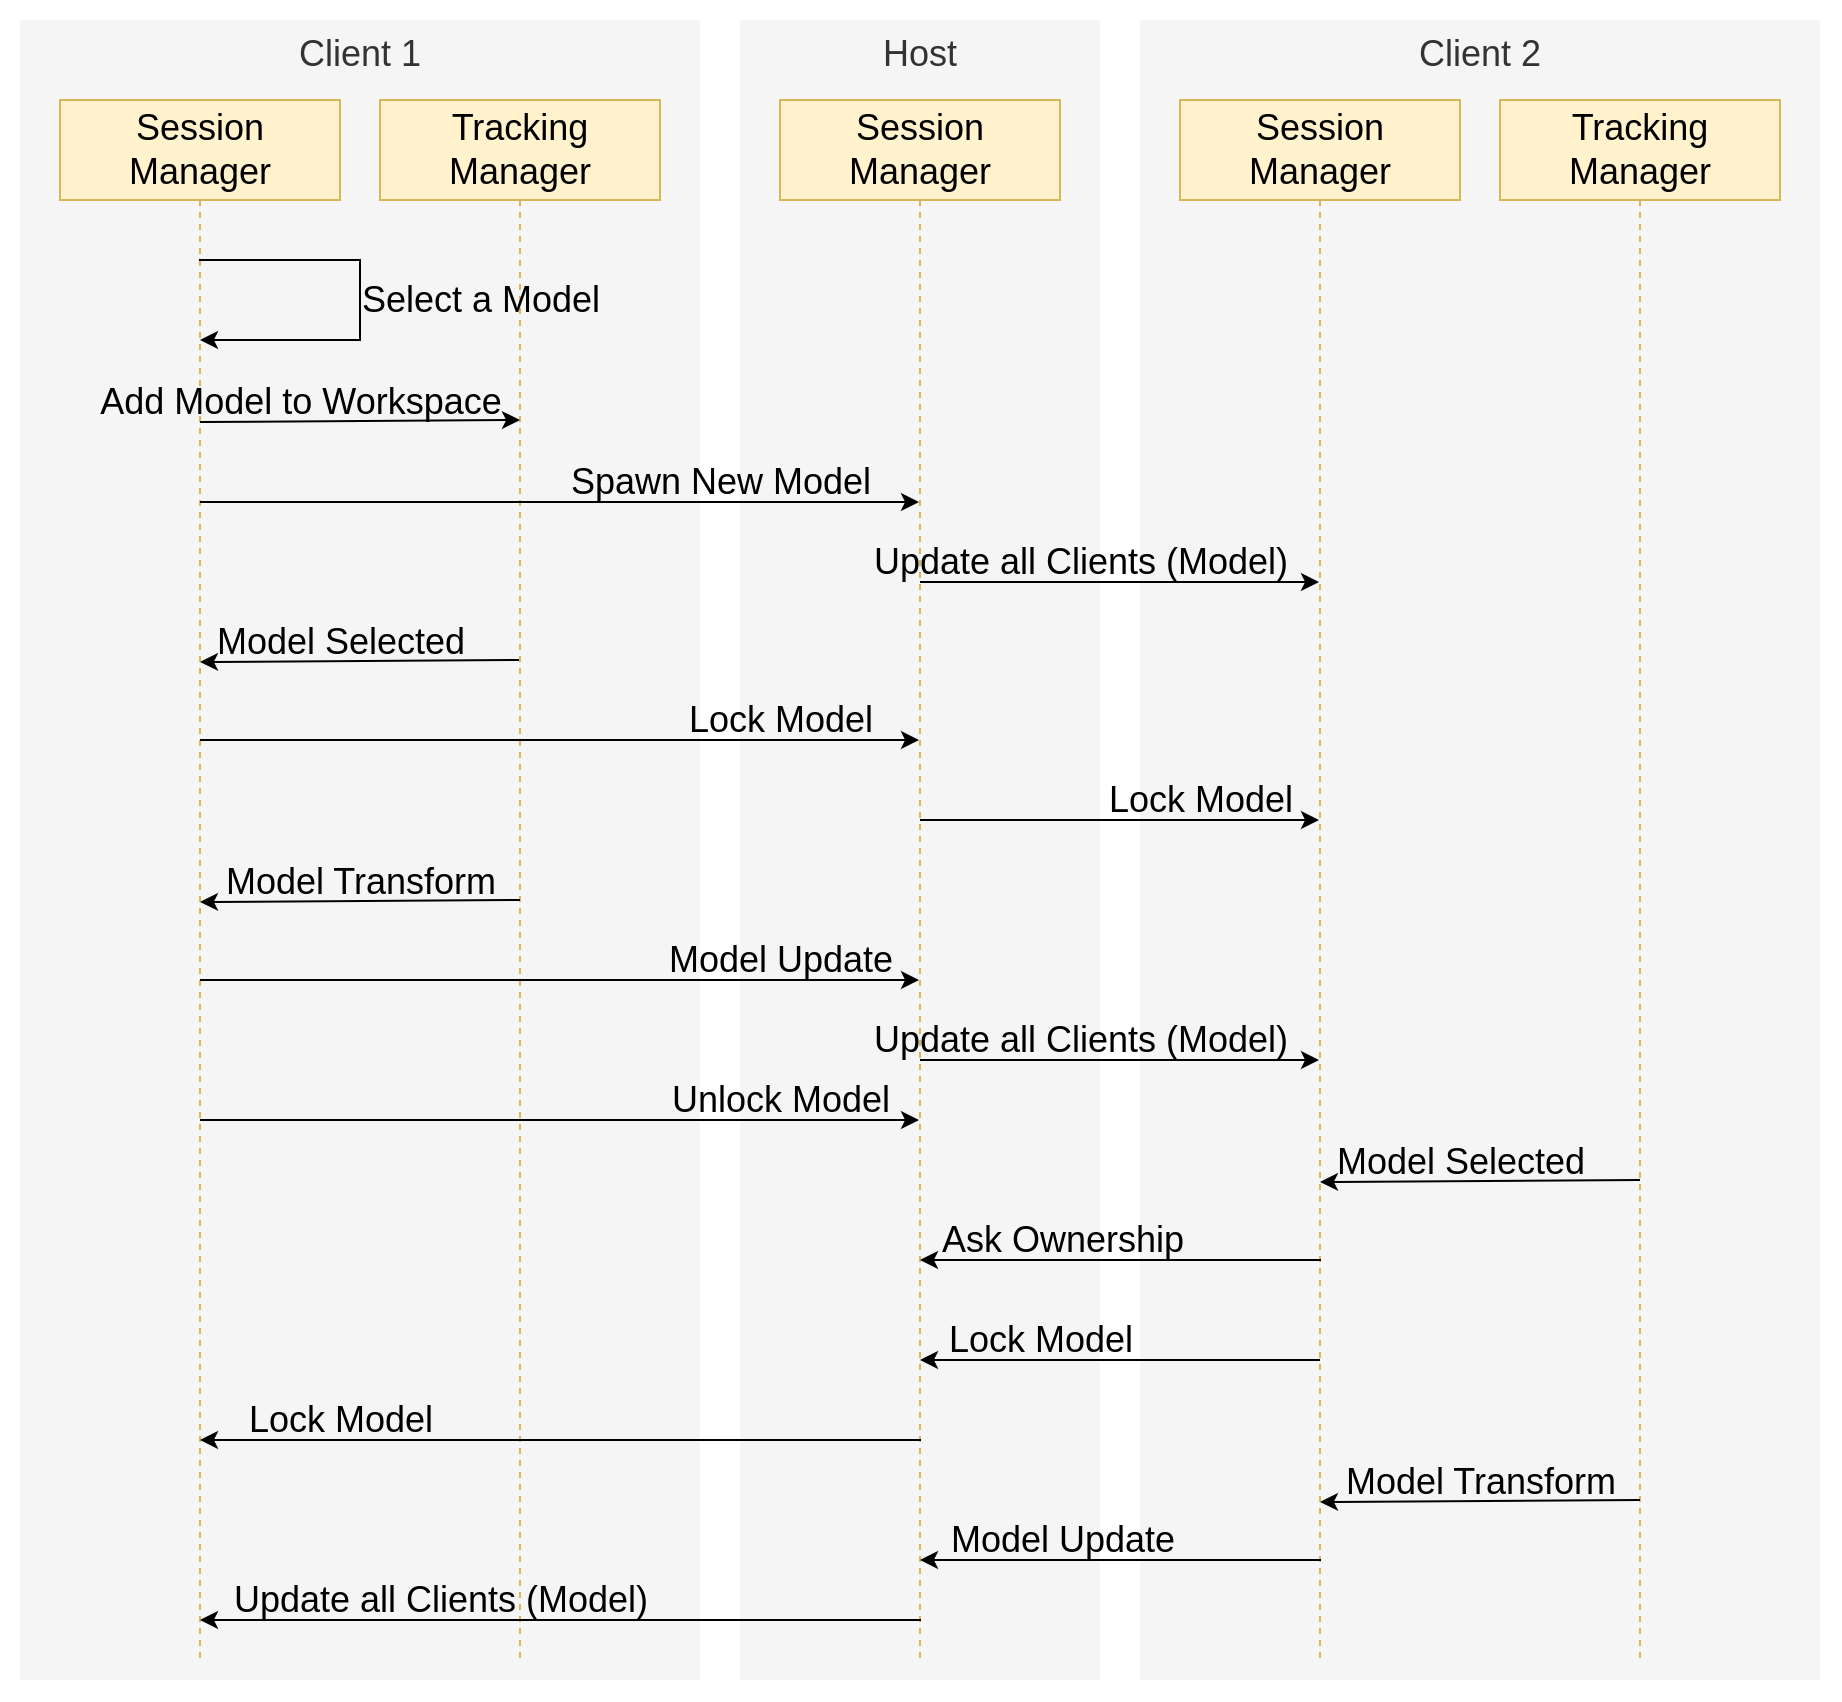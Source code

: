 <mxfile version="28.0.6">
  <diagram name="Page-1" id="0rfWOfyjAOf733A-oJOd">
    <mxGraphModel dx="1426" dy="841" grid="1" gridSize="10" guides="1" tooltips="1" connect="1" arrows="1" fold="1" page="1" pageScale="1" pageWidth="827" pageHeight="1169" math="0" shadow="0">
      <root>
        <mxCell id="0" />
        <mxCell id="1" parent="0" />
        <mxCell id="B6tf1ZhUQxjnIPDWgsCj-48" value="" style="rounded=0;whiteSpace=wrap;html=1;strokeColor=none;" parent="1" vertex="1">
          <mxGeometry x="90" y="30" width="920" height="850" as="geometry" />
        </mxCell>
        <mxCell id="B6tf1ZhUQxjnIPDWgsCj-47" value="Client 2" style="rounded=0;whiteSpace=wrap;html=1;fillColor=#f5f5f5;fontColor=#333333;strokeColor=none;verticalAlign=top;fontSize=18;" parent="1" vertex="1">
          <mxGeometry x="660" y="40" width="340" height="830" as="geometry" />
        </mxCell>
        <mxCell id="B6tf1ZhUQxjnIPDWgsCj-46" value="Host" style="rounded=0;whiteSpace=wrap;html=1;fillColor=#f5f5f5;fontColor=#333333;strokeColor=none;verticalAlign=top;fontSize=18;" parent="1" vertex="1">
          <mxGeometry x="460" y="40" width="180" height="830" as="geometry" />
        </mxCell>
        <mxCell id="B6tf1ZhUQxjnIPDWgsCj-45" value="Client 1" style="rounded=0;whiteSpace=wrap;html=1;fillColor=#f5f5f5;fontColor=#333333;strokeColor=none;verticalAlign=top;fontSize=18;" parent="1" vertex="1">
          <mxGeometry x="100" y="40" width="340" height="830" as="geometry" />
        </mxCell>
        <mxCell id="uIkM0Dpdz_mQOi9VMkWr-1" value="Session Manager" style="shape=umlLifeline;perimeter=lifelinePerimeter;whiteSpace=wrap;html=1;container=1;dropTarget=0;collapsible=0;recursiveResize=0;outlineConnect=0;portConstraint=eastwest;newEdgeStyle={&quot;curved&quot;:0,&quot;rounded&quot;:0};fontSize=18;size=50;fillColor=#fff2cc;strokeColor=#d6b656;" parent="1" vertex="1">
          <mxGeometry x="120" y="80" width="140" height="780" as="geometry" />
        </mxCell>
        <mxCell id="uIkM0Dpdz_mQOi9VMkWr-22" value="" style="endArrow=classic;html=1;rounded=0;snapToPoint=0;" parent="1" edge="1">
          <mxGeometry relative="1" as="geometry">
            <mxPoint x="350" y="360" as="sourcePoint" />
            <mxPoint x="190" y="361" as="targetPoint" />
          </mxGeometry>
        </mxCell>
        <mxCell id="uIkM0Dpdz_mQOi9VMkWr-23" value="Model Selected" style="edgeLabel;resizable=0;html=1;;align=center;verticalAlign=middle;fontSize=18;labelBackgroundColor=none;" parent="uIkM0Dpdz_mQOi9VMkWr-22" connectable="0" vertex="1">
          <mxGeometry relative="1" as="geometry">
            <mxPoint x="-10" y="-10" as="offset" />
          </mxGeometry>
        </mxCell>
        <mxCell id="uIkM0Dpdz_mQOi9VMkWr-31" value="Session Manager" style="shape=umlLifeline;perimeter=lifelinePerimeter;whiteSpace=wrap;html=1;container=1;dropTarget=0;collapsible=0;recursiveResize=0;outlineConnect=0;portConstraint=eastwest;newEdgeStyle={&quot;curved&quot;:0,&quot;rounded&quot;:0};fontSize=18;size=50;fillColor=#fff2cc;strokeColor=#d6b656;" parent="1" vertex="1">
          <mxGeometry x="480" y="80" width="140" height="780" as="geometry" />
        </mxCell>
        <mxCell id="uIkM0Dpdz_mQOi9VMkWr-32" value="Tracking Manager" style="shape=umlLifeline;perimeter=lifelinePerimeter;whiteSpace=wrap;html=1;container=1;dropTarget=0;collapsible=0;recursiveResize=0;outlineConnect=0;portConstraint=eastwest;newEdgeStyle={&quot;curved&quot;:0,&quot;rounded&quot;:0};fontSize=18;size=50;fillColor=#fff2cc;strokeColor=#d6b656;" parent="1" vertex="1">
          <mxGeometry x="280" y="80" width="140" height="780" as="geometry" />
        </mxCell>
        <mxCell id="uIkM0Dpdz_mQOi9VMkWr-46" value="" style="endArrow=classic;html=1;rounded=0;snapToPoint=0;" parent="1" target="uIkM0Dpdz_mQOi9VMkWr-1" edge="1">
          <mxGeometry relative="1" as="geometry">
            <mxPoint x="189.5" y="160" as="sourcePoint" />
            <mxPoint x="476" y="160" as="targetPoint" />
            <Array as="points">
              <mxPoint x="270" y="160" />
              <mxPoint x="270" y="180" />
              <mxPoint x="270" y="200" />
            </Array>
          </mxGeometry>
        </mxCell>
        <mxCell id="uIkM0Dpdz_mQOi9VMkWr-47" value="Select a Model" style="edgeLabel;resizable=0;html=1;;align=center;verticalAlign=middle;fontSize=18;labelBackgroundColor=none;" parent="uIkM0Dpdz_mQOi9VMkWr-46" connectable="0" vertex="1">
          <mxGeometry relative="1" as="geometry">
            <mxPoint x="60" as="offset" />
          </mxGeometry>
        </mxCell>
        <mxCell id="B6tf1ZhUQxjnIPDWgsCj-1" value="Tracking Manager" style="shape=umlLifeline;perimeter=lifelinePerimeter;whiteSpace=wrap;html=1;container=1;dropTarget=0;collapsible=0;recursiveResize=0;outlineConnect=0;portConstraint=eastwest;newEdgeStyle={&quot;curved&quot;:0,&quot;rounded&quot;:0};fontSize=18;size=50;fillColor=#fff2cc;strokeColor=#d6b656;" parent="1" vertex="1">
          <mxGeometry x="840" y="80" width="140" height="780" as="geometry" />
        </mxCell>
        <mxCell id="B6tf1ZhUQxjnIPDWgsCj-2" value="Session Manager" style="shape=umlLifeline;perimeter=lifelinePerimeter;whiteSpace=wrap;html=1;container=1;dropTarget=0;collapsible=0;recursiveResize=0;outlineConnect=0;portConstraint=eastwest;newEdgeStyle={&quot;curved&quot;:0,&quot;rounded&quot;:0};fontSize=18;size=50;fillColor=#fff2cc;strokeColor=#d6b656;" parent="1" vertex="1">
          <mxGeometry x="680" y="80" width="140" height="780" as="geometry" />
        </mxCell>
        <mxCell id="B6tf1ZhUQxjnIPDWgsCj-7" value="" style="endArrow=classic;html=1;rounded=0;snapToPoint=0;" parent="1" edge="1">
          <mxGeometry relative="1" as="geometry">
            <mxPoint x="190" y="241" as="sourcePoint" />
            <mxPoint x="350" y="240" as="targetPoint" />
          </mxGeometry>
        </mxCell>
        <mxCell id="B6tf1ZhUQxjnIPDWgsCj-8" value="Add Model to Workspace" style="edgeLabel;resizable=0;html=1;;align=center;verticalAlign=middle;fontSize=18;labelBackgroundColor=none;" parent="B6tf1ZhUQxjnIPDWgsCj-7" connectable="0" vertex="1">
          <mxGeometry relative="1" as="geometry">
            <mxPoint x="-30" y="-10" as="offset" />
          </mxGeometry>
        </mxCell>
        <mxCell id="B6tf1ZhUQxjnIPDWgsCj-9" value="" style="endArrow=classic;html=1;rounded=0;snapToPoint=0;" parent="1" target="uIkM0Dpdz_mQOi9VMkWr-31" edge="1">
          <mxGeometry relative="1" as="geometry">
            <mxPoint x="190" y="281" as="sourcePoint" />
            <mxPoint x="350" y="280" as="targetPoint" />
          </mxGeometry>
        </mxCell>
        <mxCell id="B6tf1ZhUQxjnIPDWgsCj-10" value="Spawn New Model" style="edgeLabel;resizable=0;html=1;;align=center;verticalAlign=middle;fontSize=18;labelBackgroundColor=none;" parent="B6tf1ZhUQxjnIPDWgsCj-9" connectable="0" vertex="1">
          <mxGeometry relative="1" as="geometry">
            <mxPoint x="80" y="-10" as="offset" />
          </mxGeometry>
        </mxCell>
        <mxCell id="B6tf1ZhUQxjnIPDWgsCj-11" value="" style="endArrow=classic;html=1;rounded=0;snapToPoint=0;" parent="1" target="B6tf1ZhUQxjnIPDWgsCj-2" edge="1">
          <mxGeometry relative="1" as="geometry">
            <mxPoint x="550" y="321" as="sourcePoint" />
            <mxPoint x="690" y="320" as="targetPoint" />
          </mxGeometry>
        </mxCell>
        <mxCell id="B6tf1ZhUQxjnIPDWgsCj-12" value="Update all Clients (Model)" style="edgeLabel;resizable=0;html=1;;align=center;verticalAlign=middle;fontSize=18;labelBackgroundColor=none;" parent="B6tf1ZhUQxjnIPDWgsCj-11" connectable="0" vertex="1">
          <mxGeometry relative="1" as="geometry">
            <mxPoint x="-20" y="-10" as="offset" />
          </mxGeometry>
        </mxCell>
        <mxCell id="B6tf1ZhUQxjnIPDWgsCj-13" value="" style="endArrow=classic;html=1;rounded=0;snapToPoint=0;" parent="1" target="uIkM0Dpdz_mQOi9VMkWr-31" edge="1">
          <mxGeometry relative="1" as="geometry">
            <mxPoint x="190" y="400" as="sourcePoint" />
            <mxPoint x="530" y="400" as="targetPoint" />
          </mxGeometry>
        </mxCell>
        <mxCell id="B6tf1ZhUQxjnIPDWgsCj-14" value="Lock Model" style="edgeLabel;resizable=0;html=1;;align=center;verticalAlign=middle;fontSize=18;labelBackgroundColor=none;" parent="B6tf1ZhUQxjnIPDWgsCj-13" connectable="0" vertex="1">
          <mxGeometry relative="1" as="geometry">
            <mxPoint x="110" y="-10" as="offset" />
          </mxGeometry>
        </mxCell>
        <mxCell id="B6tf1ZhUQxjnIPDWgsCj-18" value="" style="endArrow=classic;html=1;rounded=0;snapToPoint=0;" parent="1" target="B6tf1ZhUQxjnIPDWgsCj-2" edge="1">
          <mxGeometry relative="1" as="geometry">
            <mxPoint x="550" y="440" as="sourcePoint" />
            <mxPoint x="730" y="440" as="targetPoint" />
          </mxGeometry>
        </mxCell>
        <mxCell id="B6tf1ZhUQxjnIPDWgsCj-19" value="Lock Model" style="edgeLabel;resizable=0;html=1;;align=center;verticalAlign=middle;fontSize=18;labelBackgroundColor=none;" parent="B6tf1ZhUQxjnIPDWgsCj-18" connectable="0" vertex="1">
          <mxGeometry relative="1" as="geometry">
            <mxPoint x="40" y="-10" as="offset" />
          </mxGeometry>
        </mxCell>
        <mxCell id="B6tf1ZhUQxjnIPDWgsCj-20" value="" style="endArrow=classic;html=1;rounded=0;snapToPoint=0;" parent="1" edge="1">
          <mxGeometry relative="1" as="geometry">
            <mxPoint x="350" y="480" as="sourcePoint" />
            <mxPoint x="190" y="481" as="targetPoint" />
          </mxGeometry>
        </mxCell>
        <mxCell id="B6tf1ZhUQxjnIPDWgsCj-21" value="Model Transform" style="edgeLabel;resizable=0;html=1;;align=center;verticalAlign=middle;fontSize=18;labelBackgroundColor=none;" parent="B6tf1ZhUQxjnIPDWgsCj-20" connectable="0" vertex="1">
          <mxGeometry relative="1" as="geometry">
            <mxPoint y="-10" as="offset" />
          </mxGeometry>
        </mxCell>
        <mxCell id="B6tf1ZhUQxjnIPDWgsCj-22" value="" style="endArrow=classic;html=1;rounded=0;snapToPoint=0;" parent="1" target="uIkM0Dpdz_mQOi9VMkWr-31" edge="1">
          <mxGeometry relative="1" as="geometry">
            <mxPoint x="190" y="520" as="sourcePoint" />
            <mxPoint x="530" y="520" as="targetPoint" />
          </mxGeometry>
        </mxCell>
        <mxCell id="B6tf1ZhUQxjnIPDWgsCj-23" value="Model Update" style="edgeLabel;resizable=0;html=1;;align=center;verticalAlign=middle;fontSize=18;labelBackgroundColor=none;" parent="B6tf1ZhUQxjnIPDWgsCj-22" connectable="0" vertex="1">
          <mxGeometry relative="1" as="geometry">
            <mxPoint x="110" y="-10" as="offset" />
          </mxGeometry>
        </mxCell>
        <mxCell id="B6tf1ZhUQxjnIPDWgsCj-24" value="" style="endArrow=classic;html=1;rounded=0;snapToPoint=0;" parent="1" target="B6tf1ZhUQxjnIPDWgsCj-2" edge="1">
          <mxGeometry relative="1" as="geometry">
            <mxPoint x="550" y="560" as="sourcePoint" />
            <mxPoint x="730" y="560" as="targetPoint" />
          </mxGeometry>
        </mxCell>
        <mxCell id="B6tf1ZhUQxjnIPDWgsCj-25" value="Update all Clients (Model)" style="edgeLabel;resizable=0;html=1;;align=center;verticalAlign=middle;fontSize=18;labelBackgroundColor=none;" parent="B6tf1ZhUQxjnIPDWgsCj-24" connectable="0" vertex="1">
          <mxGeometry relative="1" as="geometry">
            <mxPoint x="-20" y="-10" as="offset" />
          </mxGeometry>
        </mxCell>
        <mxCell id="B6tf1ZhUQxjnIPDWgsCj-26" value="" style="endArrow=classic;html=1;rounded=0;snapToPoint=0;" parent="1" target="uIkM0Dpdz_mQOi9VMkWr-31" edge="1">
          <mxGeometry relative="1" as="geometry">
            <mxPoint x="190" y="590" as="sourcePoint" />
            <mxPoint x="530" y="590" as="targetPoint" />
          </mxGeometry>
        </mxCell>
        <mxCell id="B6tf1ZhUQxjnIPDWgsCj-27" value="Unlock Model" style="edgeLabel;resizable=0;html=1;;align=center;verticalAlign=middle;fontSize=18;labelBackgroundColor=none;" parent="B6tf1ZhUQxjnIPDWgsCj-26" connectable="0" vertex="1">
          <mxGeometry relative="1" as="geometry">
            <mxPoint x="110" y="-10" as="offset" />
          </mxGeometry>
        </mxCell>
        <mxCell id="B6tf1ZhUQxjnIPDWgsCj-28" value="" style="endArrow=classic;html=1;rounded=0;snapToPoint=0;" parent="1" edge="1">
          <mxGeometry relative="1" as="geometry">
            <mxPoint x="910" y="620" as="sourcePoint" />
            <mxPoint x="750" y="621" as="targetPoint" />
          </mxGeometry>
        </mxCell>
        <mxCell id="B6tf1ZhUQxjnIPDWgsCj-29" value="Model Selected" style="edgeLabel;resizable=0;html=1;;align=center;verticalAlign=middle;fontSize=18;labelBackgroundColor=none;" parent="B6tf1ZhUQxjnIPDWgsCj-28" connectable="0" vertex="1">
          <mxGeometry relative="1" as="geometry">
            <mxPoint x="-10" y="-10" as="offset" />
          </mxGeometry>
        </mxCell>
        <mxCell id="B6tf1ZhUQxjnIPDWgsCj-30" value="" style="endArrow=classic;html=1;rounded=0;snapToPoint=0;" parent="1" target="uIkM0Dpdz_mQOi9VMkWr-31" edge="1">
          <mxGeometry relative="1" as="geometry">
            <mxPoint x="750.5" y="660" as="sourcePoint" />
            <mxPoint x="590" y="660" as="targetPoint" />
          </mxGeometry>
        </mxCell>
        <mxCell id="B6tf1ZhUQxjnIPDWgsCj-31" value="Ask Ownership" style="edgeLabel;resizable=0;html=1;;align=center;verticalAlign=middle;fontSize=18;labelBackgroundColor=none;" parent="B6tf1ZhUQxjnIPDWgsCj-30" connectable="0" vertex="1">
          <mxGeometry relative="1" as="geometry">
            <mxPoint x="-29" y="-10" as="offset" />
          </mxGeometry>
        </mxCell>
        <mxCell id="B6tf1ZhUQxjnIPDWgsCj-32" value="" style="endArrow=classic;html=1;rounded=0;snapToPoint=0;" parent="1" target="uIkM0Dpdz_mQOi9VMkWr-31" edge="1">
          <mxGeometry relative="1" as="geometry">
            <mxPoint x="750" y="710" as="sourcePoint" />
            <mxPoint x="570" y="710" as="targetPoint" />
          </mxGeometry>
        </mxCell>
        <mxCell id="B6tf1ZhUQxjnIPDWgsCj-33" value="Lock Model" style="edgeLabel;resizable=0;html=1;;align=center;verticalAlign=middle;fontSize=18;labelBackgroundColor=none;" parent="B6tf1ZhUQxjnIPDWgsCj-32" connectable="0" vertex="1">
          <mxGeometry relative="1" as="geometry">
            <mxPoint x="-40" y="-10" as="offset" />
          </mxGeometry>
        </mxCell>
        <mxCell id="B6tf1ZhUQxjnIPDWgsCj-36" value="" style="endArrow=classic;html=1;rounded=0;snapToPoint=0;" parent="1" target="uIkM0Dpdz_mQOi9VMkWr-1" edge="1">
          <mxGeometry relative="1" as="geometry">
            <mxPoint x="550.5" y="750" as="sourcePoint" />
            <mxPoint x="210" y="750" as="targetPoint" />
          </mxGeometry>
        </mxCell>
        <mxCell id="B6tf1ZhUQxjnIPDWgsCj-37" value="Lock Model" style="edgeLabel;resizable=0;html=1;;align=center;verticalAlign=middle;fontSize=18;labelBackgroundColor=none;" parent="B6tf1ZhUQxjnIPDWgsCj-36" connectable="0" vertex="1">
          <mxGeometry relative="1" as="geometry">
            <mxPoint x="-110" y="-10" as="offset" />
          </mxGeometry>
        </mxCell>
        <mxCell id="B6tf1ZhUQxjnIPDWgsCj-38" value="" style="endArrow=classic;html=1;rounded=0;snapToPoint=0;" parent="1" edge="1">
          <mxGeometry relative="1" as="geometry">
            <mxPoint x="910" y="780" as="sourcePoint" />
            <mxPoint x="750" y="781" as="targetPoint" />
          </mxGeometry>
        </mxCell>
        <mxCell id="B6tf1ZhUQxjnIPDWgsCj-39" value="Model Transform" style="edgeLabel;resizable=0;html=1;;align=center;verticalAlign=middle;fontSize=18;labelBackgroundColor=none;" parent="B6tf1ZhUQxjnIPDWgsCj-38" connectable="0" vertex="1">
          <mxGeometry relative="1" as="geometry">
            <mxPoint y="-10" as="offset" />
          </mxGeometry>
        </mxCell>
        <mxCell id="B6tf1ZhUQxjnIPDWgsCj-40" value="" style="endArrow=classic;html=1;rounded=0;snapToPoint=0;" parent="1" target="uIkM0Dpdz_mQOi9VMkWr-31" edge="1">
          <mxGeometry relative="1" as="geometry">
            <mxPoint x="750.5" y="810" as="sourcePoint" />
            <mxPoint x="590" y="810" as="targetPoint" />
          </mxGeometry>
        </mxCell>
        <mxCell id="B6tf1ZhUQxjnIPDWgsCj-41" value="Model Update" style="edgeLabel;resizable=0;html=1;;align=center;verticalAlign=middle;fontSize=18;labelBackgroundColor=none;" parent="B6tf1ZhUQxjnIPDWgsCj-40" connectable="0" vertex="1">
          <mxGeometry relative="1" as="geometry">
            <mxPoint x="-29" y="-10" as="offset" />
          </mxGeometry>
        </mxCell>
        <mxCell id="B6tf1ZhUQxjnIPDWgsCj-42" value="" style="endArrow=classic;html=1;rounded=0;snapToPoint=0;" parent="1" target="uIkM0Dpdz_mQOi9VMkWr-1" edge="1">
          <mxGeometry relative="1" as="geometry">
            <mxPoint x="550.5" y="840" as="sourcePoint" />
            <mxPoint x="210" y="840" as="targetPoint" />
          </mxGeometry>
        </mxCell>
        <mxCell id="B6tf1ZhUQxjnIPDWgsCj-43" value="Update all Clients (Model)" style="edgeLabel;resizable=0;html=1;;align=center;verticalAlign=middle;fontSize=18;labelBackgroundColor=none;" parent="B6tf1ZhUQxjnIPDWgsCj-42" connectable="0" vertex="1">
          <mxGeometry relative="1" as="geometry">
            <mxPoint x="-60" y="-10" as="offset" />
          </mxGeometry>
        </mxCell>
      </root>
    </mxGraphModel>
  </diagram>
</mxfile>
